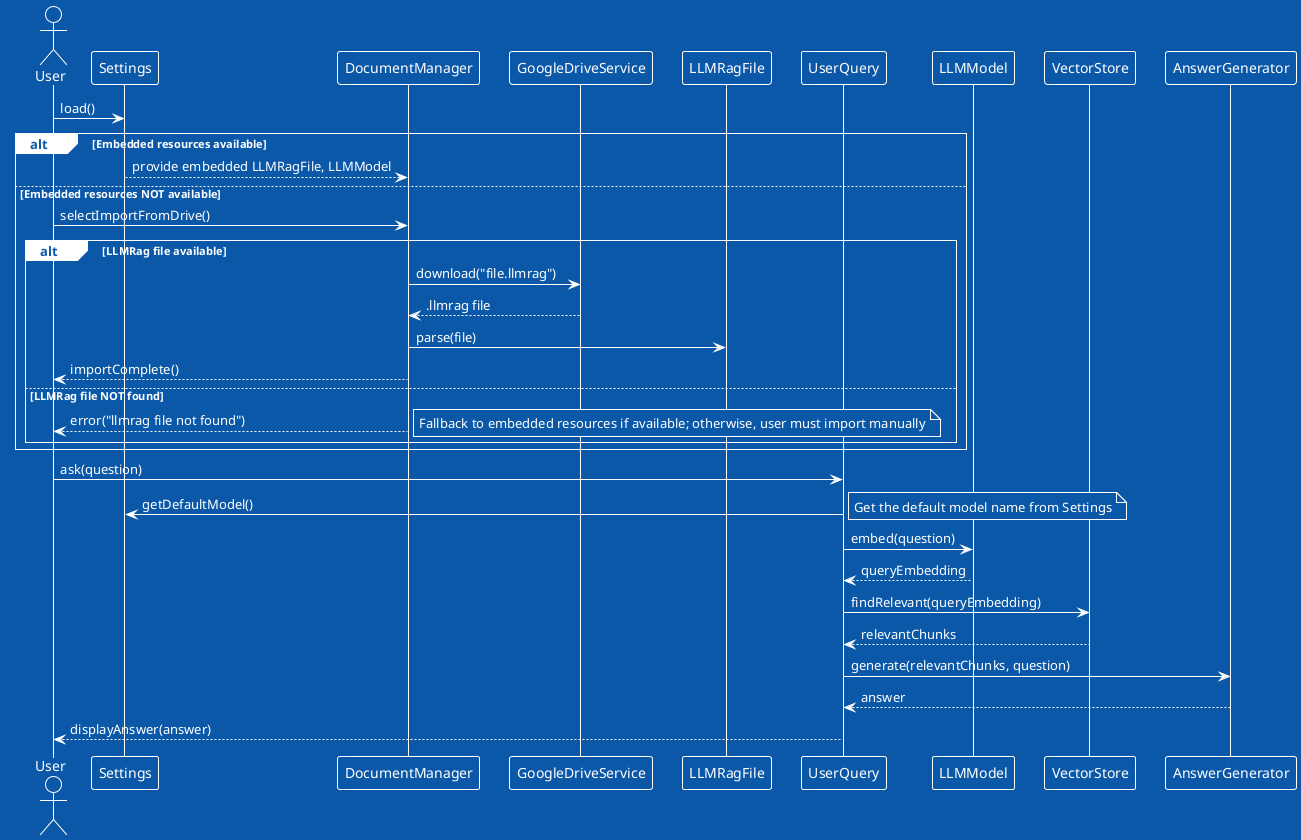 @startuml
!theme amiga
actor User

User -> Settings : load()
alt Embedded resources available
    Settings --> DocumentManager : provide embedded LLMRagFile, LLMModel
else Embedded resources NOT available
    User -> DocumentManager : selectImportFromDrive()

    alt LLMRag file available
        DocumentManager -> GoogleDriveService : download("file.llmrag")
        GoogleDriveService --> DocumentManager : .llmrag file
        DocumentManager -> LLMRagFile : parse(file)
        DocumentManager --> User : importComplete()
    else LLMRag file NOT found
        DocumentManager --> User : error("llmrag file not found")
        note right: Fallback to embedded resources if available; otherwise, user must import manually
    end
end

User -> UserQuery : ask(question)
UserQuery -> Settings : getDefaultModel()
note right: Get the default model name from Settings
UserQuery -> LLMModel : embed(question)
LLMModel --> UserQuery : queryEmbedding

UserQuery -> VectorStore : findRelevant(queryEmbedding)
VectorStore --> UserQuery : relevantChunks

UserQuery -> AnswerGenerator : generate(relevantChunks, question)
AnswerGenerator --> UserQuery : answer

UserQuery --> User : displayAnswer(answer)
@enduml